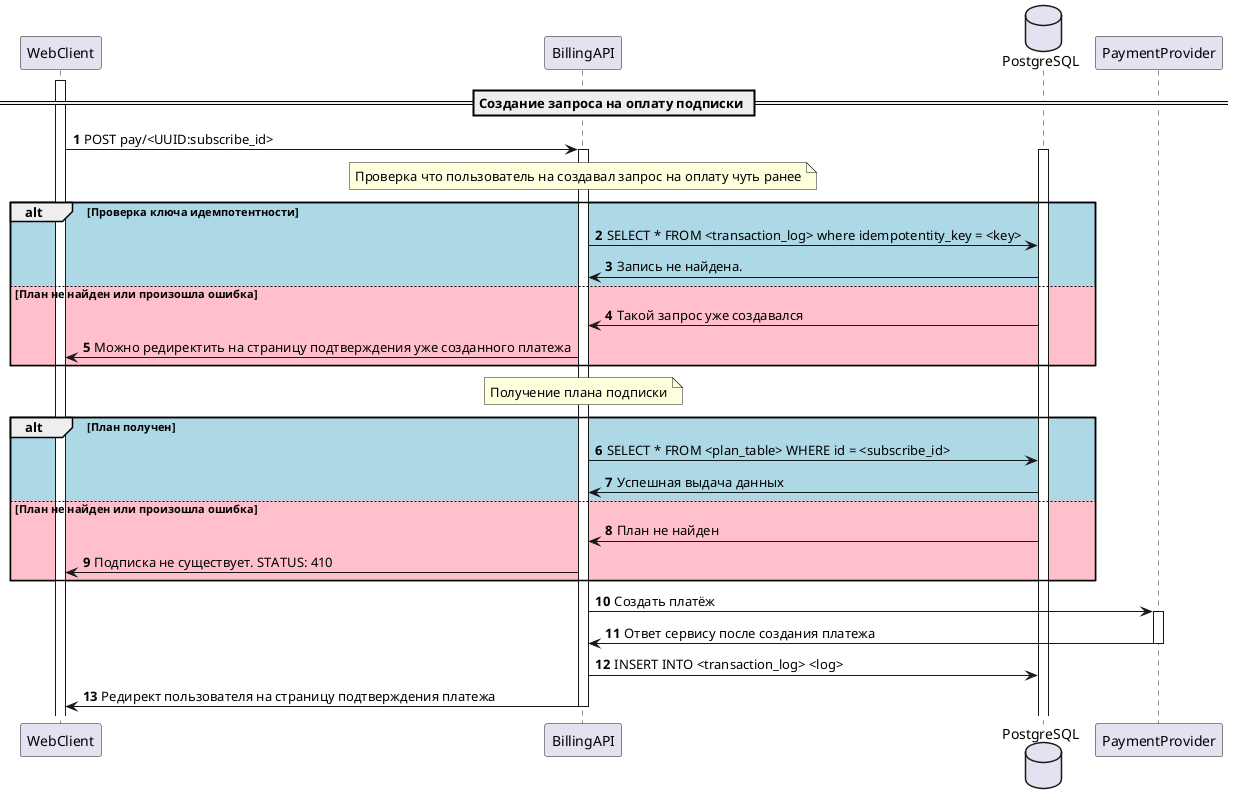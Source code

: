 @startuml ugc-watch-film
== Создание запроса на оплату подписки ==
autonumber
activate WebClient
WebClient -> BillingAPI: POST pay/<UUID:subscribe_id>
activate BillingAPI
note over BillingAPI: Проверка что пользователь на создавал запрос на оплату чуть ранее
database PostgreSQL
alt #LightBlue Проверка ключа идемпотентности
        activate PostgreSQL
        BillingAPI -> PostgreSQL: SELECT * FROM <transaction_log> where idempotentity_key = <key>
        PostgreSQL -> BillingAPI: Запись не найдена.
    else #Pink План не найден или произошла ошибка
        PostgreSQL -> BillingAPI: Такой запрос уже создавался
        BillingAPI -> WebClient: Можно редиректить на страницу подтверждения уже созданного платежа
    end
note over BillingAPI: Получение плана подписки
alt #LightBlue План получен
        BillingAPI -> PostgreSQL: SELECT * FROM <plan_table> WHERE id = <subscribe_id>
        PostgreSQL -> BillingAPI: Успешная выдача данных
    else #Pink План не найден или произошла ошибка
        PostgreSQL -> BillingAPI: План не найден
        BillingAPI -> WebClient: Подписка не существует. STATUS: 410
    end
BillingAPI -> PaymentProvider: Создать платёж
activate PaymentProvider
PaymentProvider -> BillingAPI: Ответ сервису после создания платежа
deactivate PaymentProvider
BillingAPI -> PostgreSQL: INSERT INTO <transaction_log> <log>
BillingAPI -> WebClient: Редирект пользователя на страницу подтверждения платежа
deactivate BillingAPI
@enduml